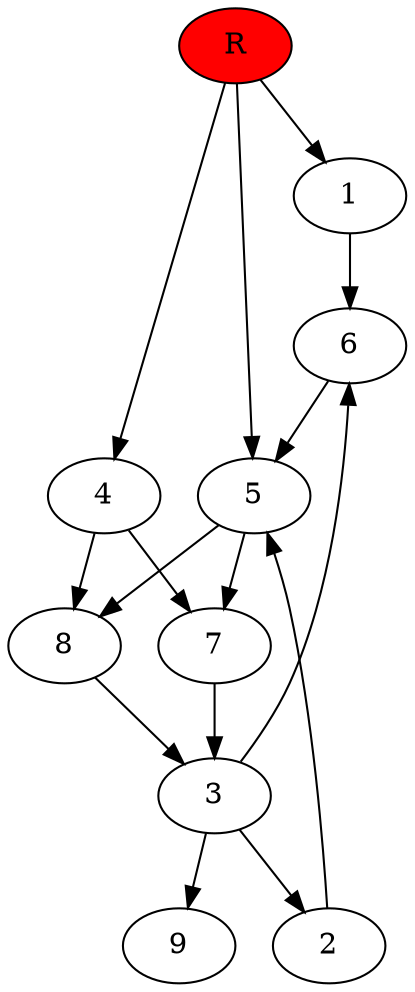 digraph prb21111 {
	1
	2
	3
	4
	5
	6
	7
	8
	R [fillcolor="#ff0000" style=filled]
	1 -> 6
	2 -> 5
	3 -> 2
	3 -> 6
	3 -> 9
	4 -> 7
	4 -> 8
	5 -> 7
	5 -> 8
	6 -> 5
	7 -> 3
	8 -> 3
	R -> 1
	R -> 4
	R -> 5
}

